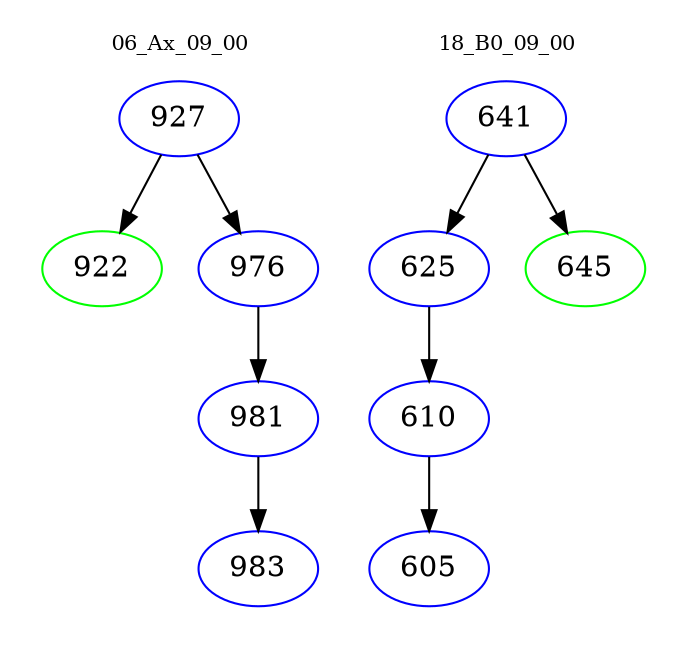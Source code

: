 digraph{
subgraph cluster_0 {
color = white
label = "06_Ax_09_00";
fontsize=10;
T0_927 [label="927", color="blue"]
T0_927 -> T0_922 [color="black"]
T0_922 [label="922", color="green"]
T0_927 -> T0_976 [color="black"]
T0_976 [label="976", color="blue"]
T0_976 -> T0_981 [color="black"]
T0_981 [label="981", color="blue"]
T0_981 -> T0_983 [color="black"]
T0_983 [label="983", color="blue"]
}
subgraph cluster_1 {
color = white
label = "18_B0_09_00";
fontsize=10;
T1_641 [label="641", color="blue"]
T1_641 -> T1_625 [color="black"]
T1_625 [label="625", color="blue"]
T1_625 -> T1_610 [color="black"]
T1_610 [label="610", color="blue"]
T1_610 -> T1_605 [color="black"]
T1_605 [label="605", color="blue"]
T1_641 -> T1_645 [color="black"]
T1_645 [label="645", color="green"]
}
}
